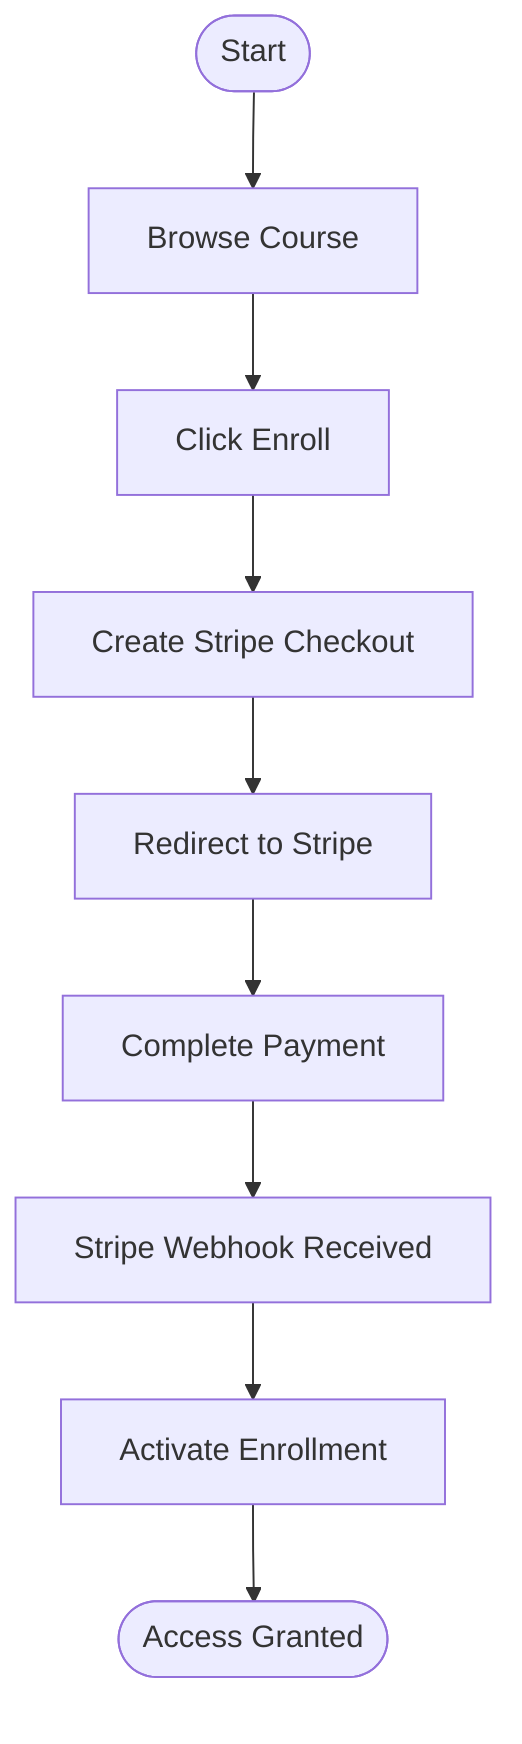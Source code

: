 %% Activity Diagram - Course Enrollment
flowchart TD
  start([Start]) --> browse[Browse Course]
  browse --> clickEnroll[Click Enroll]
  clickEnroll --> createCheckout[Create Stripe Checkout]
  createCheckout --> redirect[Redirect to Stripe]
  redirect --> pay[Complete Payment]
  pay --> webhook[Stripe Webhook Received]
  webhook --> activate[Activate Enrollment]
  activate --> success([Access Granted])